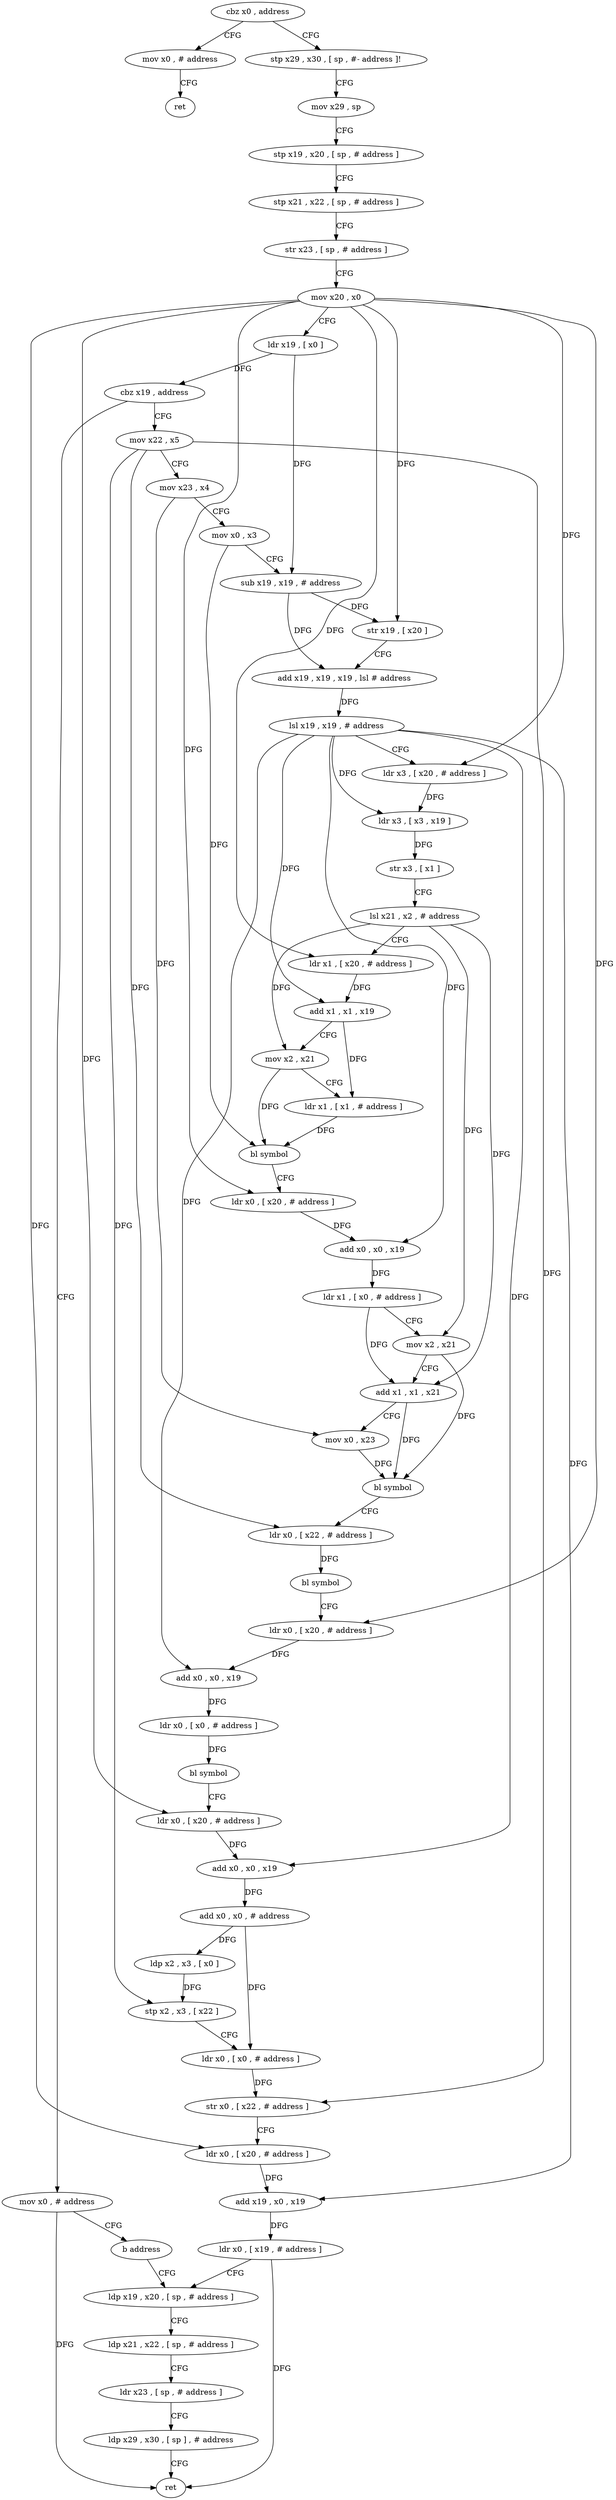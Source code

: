 digraph "func" {
"4338888" [label = "cbz x0 , address" ]
"4339100" [label = "mov x0 , # address" ]
"4338892" [label = "stp x29 , x30 , [ sp , #- address ]!" ]
"4339104" [label = "ret" ]
"4338896" [label = "mov x29 , sp" ]
"4338900" [label = "stp x19 , x20 , [ sp , # address ]" ]
"4338904" [label = "stp x21 , x22 , [ sp , # address ]" ]
"4338908" [label = "str x23 , [ sp , # address ]" ]
"4338912" [label = "mov x20 , x0" ]
"4338916" [label = "ldr x19 , [ x0 ]" ]
"4338920" [label = "cbz x19 , address" ]
"4339108" [label = "mov x0 , # address" ]
"4338924" [label = "mov x22 , x5" ]
"4339112" [label = "b address" ]
"4339080" [label = "ldp x19 , x20 , [ sp , # address ]" ]
"4338928" [label = "mov x23 , x4" ]
"4338932" [label = "mov x0 , x3" ]
"4338936" [label = "sub x19 , x19 , # address" ]
"4338940" [label = "str x19 , [ x20 ]" ]
"4338944" [label = "add x19 , x19 , x19 , lsl # address" ]
"4338948" [label = "lsl x19 , x19 , # address" ]
"4338952" [label = "ldr x3 , [ x20 , # address ]" ]
"4338956" [label = "ldr x3 , [ x3 , x19 ]" ]
"4338960" [label = "str x3 , [ x1 ]" ]
"4338964" [label = "lsl x21 , x2 , # address" ]
"4338968" [label = "ldr x1 , [ x20 , # address ]" ]
"4338972" [label = "add x1 , x1 , x19" ]
"4338976" [label = "mov x2 , x21" ]
"4338980" [label = "ldr x1 , [ x1 , # address ]" ]
"4338984" [label = "bl symbol" ]
"4338988" [label = "ldr x0 , [ x20 , # address ]" ]
"4338992" [label = "add x0 , x0 , x19" ]
"4338996" [label = "ldr x1 , [ x0 , # address ]" ]
"4339000" [label = "mov x2 , x21" ]
"4339004" [label = "add x1 , x1 , x21" ]
"4339008" [label = "mov x0 , x23" ]
"4339012" [label = "bl symbol" ]
"4339016" [label = "ldr x0 , [ x22 , # address ]" ]
"4339020" [label = "bl symbol" ]
"4339024" [label = "ldr x0 , [ x20 , # address ]" ]
"4339028" [label = "add x0 , x0 , x19" ]
"4339032" [label = "ldr x0 , [ x0 , # address ]" ]
"4339036" [label = "bl symbol" ]
"4339040" [label = "ldr x0 , [ x20 , # address ]" ]
"4339044" [label = "add x0 , x0 , x19" ]
"4339048" [label = "add x0 , x0 , # address" ]
"4339052" [label = "ldp x2 , x3 , [ x0 ]" ]
"4339056" [label = "stp x2 , x3 , [ x22 ]" ]
"4339060" [label = "ldr x0 , [ x0 , # address ]" ]
"4339064" [label = "str x0 , [ x22 , # address ]" ]
"4339068" [label = "ldr x0 , [ x20 , # address ]" ]
"4339072" [label = "add x19 , x0 , x19" ]
"4339076" [label = "ldr x0 , [ x19 , # address ]" ]
"4339084" [label = "ldp x21 , x22 , [ sp , # address ]" ]
"4339088" [label = "ldr x23 , [ sp , # address ]" ]
"4339092" [label = "ldp x29 , x30 , [ sp ] , # address" ]
"4339096" [label = "ret" ]
"4338888" -> "4339100" [ label = "CFG" ]
"4338888" -> "4338892" [ label = "CFG" ]
"4339100" -> "4339104" [ label = "CFG" ]
"4338892" -> "4338896" [ label = "CFG" ]
"4338896" -> "4338900" [ label = "CFG" ]
"4338900" -> "4338904" [ label = "CFG" ]
"4338904" -> "4338908" [ label = "CFG" ]
"4338908" -> "4338912" [ label = "CFG" ]
"4338912" -> "4338916" [ label = "CFG" ]
"4338912" -> "4338940" [ label = "DFG" ]
"4338912" -> "4338952" [ label = "DFG" ]
"4338912" -> "4338968" [ label = "DFG" ]
"4338912" -> "4338988" [ label = "DFG" ]
"4338912" -> "4339024" [ label = "DFG" ]
"4338912" -> "4339040" [ label = "DFG" ]
"4338912" -> "4339068" [ label = "DFG" ]
"4338916" -> "4338920" [ label = "DFG" ]
"4338916" -> "4338936" [ label = "DFG" ]
"4338920" -> "4339108" [ label = "CFG" ]
"4338920" -> "4338924" [ label = "CFG" ]
"4339108" -> "4339112" [ label = "CFG" ]
"4339108" -> "4339096" [ label = "DFG" ]
"4338924" -> "4338928" [ label = "CFG" ]
"4338924" -> "4339016" [ label = "DFG" ]
"4338924" -> "4339056" [ label = "DFG" ]
"4338924" -> "4339064" [ label = "DFG" ]
"4339112" -> "4339080" [ label = "CFG" ]
"4339080" -> "4339084" [ label = "CFG" ]
"4338928" -> "4338932" [ label = "CFG" ]
"4338928" -> "4339008" [ label = "DFG" ]
"4338932" -> "4338936" [ label = "CFG" ]
"4338932" -> "4338984" [ label = "DFG" ]
"4338936" -> "4338940" [ label = "DFG" ]
"4338936" -> "4338944" [ label = "DFG" ]
"4338940" -> "4338944" [ label = "CFG" ]
"4338944" -> "4338948" [ label = "DFG" ]
"4338948" -> "4338952" [ label = "CFG" ]
"4338948" -> "4338956" [ label = "DFG" ]
"4338948" -> "4338972" [ label = "DFG" ]
"4338948" -> "4338992" [ label = "DFG" ]
"4338948" -> "4339028" [ label = "DFG" ]
"4338948" -> "4339044" [ label = "DFG" ]
"4338948" -> "4339072" [ label = "DFG" ]
"4338952" -> "4338956" [ label = "DFG" ]
"4338956" -> "4338960" [ label = "DFG" ]
"4338960" -> "4338964" [ label = "CFG" ]
"4338964" -> "4338968" [ label = "CFG" ]
"4338964" -> "4338976" [ label = "DFG" ]
"4338964" -> "4339000" [ label = "DFG" ]
"4338964" -> "4339004" [ label = "DFG" ]
"4338968" -> "4338972" [ label = "DFG" ]
"4338972" -> "4338976" [ label = "CFG" ]
"4338972" -> "4338980" [ label = "DFG" ]
"4338976" -> "4338980" [ label = "CFG" ]
"4338976" -> "4338984" [ label = "DFG" ]
"4338980" -> "4338984" [ label = "DFG" ]
"4338984" -> "4338988" [ label = "CFG" ]
"4338988" -> "4338992" [ label = "DFG" ]
"4338992" -> "4338996" [ label = "DFG" ]
"4338996" -> "4339000" [ label = "CFG" ]
"4338996" -> "4339004" [ label = "DFG" ]
"4339000" -> "4339004" [ label = "CFG" ]
"4339000" -> "4339012" [ label = "DFG" ]
"4339004" -> "4339008" [ label = "CFG" ]
"4339004" -> "4339012" [ label = "DFG" ]
"4339008" -> "4339012" [ label = "DFG" ]
"4339012" -> "4339016" [ label = "CFG" ]
"4339016" -> "4339020" [ label = "DFG" ]
"4339020" -> "4339024" [ label = "CFG" ]
"4339024" -> "4339028" [ label = "DFG" ]
"4339028" -> "4339032" [ label = "DFG" ]
"4339032" -> "4339036" [ label = "DFG" ]
"4339036" -> "4339040" [ label = "CFG" ]
"4339040" -> "4339044" [ label = "DFG" ]
"4339044" -> "4339048" [ label = "DFG" ]
"4339048" -> "4339052" [ label = "DFG" ]
"4339048" -> "4339060" [ label = "DFG" ]
"4339052" -> "4339056" [ label = "DFG" ]
"4339056" -> "4339060" [ label = "CFG" ]
"4339060" -> "4339064" [ label = "DFG" ]
"4339064" -> "4339068" [ label = "CFG" ]
"4339068" -> "4339072" [ label = "DFG" ]
"4339072" -> "4339076" [ label = "DFG" ]
"4339076" -> "4339080" [ label = "CFG" ]
"4339076" -> "4339096" [ label = "DFG" ]
"4339084" -> "4339088" [ label = "CFG" ]
"4339088" -> "4339092" [ label = "CFG" ]
"4339092" -> "4339096" [ label = "CFG" ]
}
